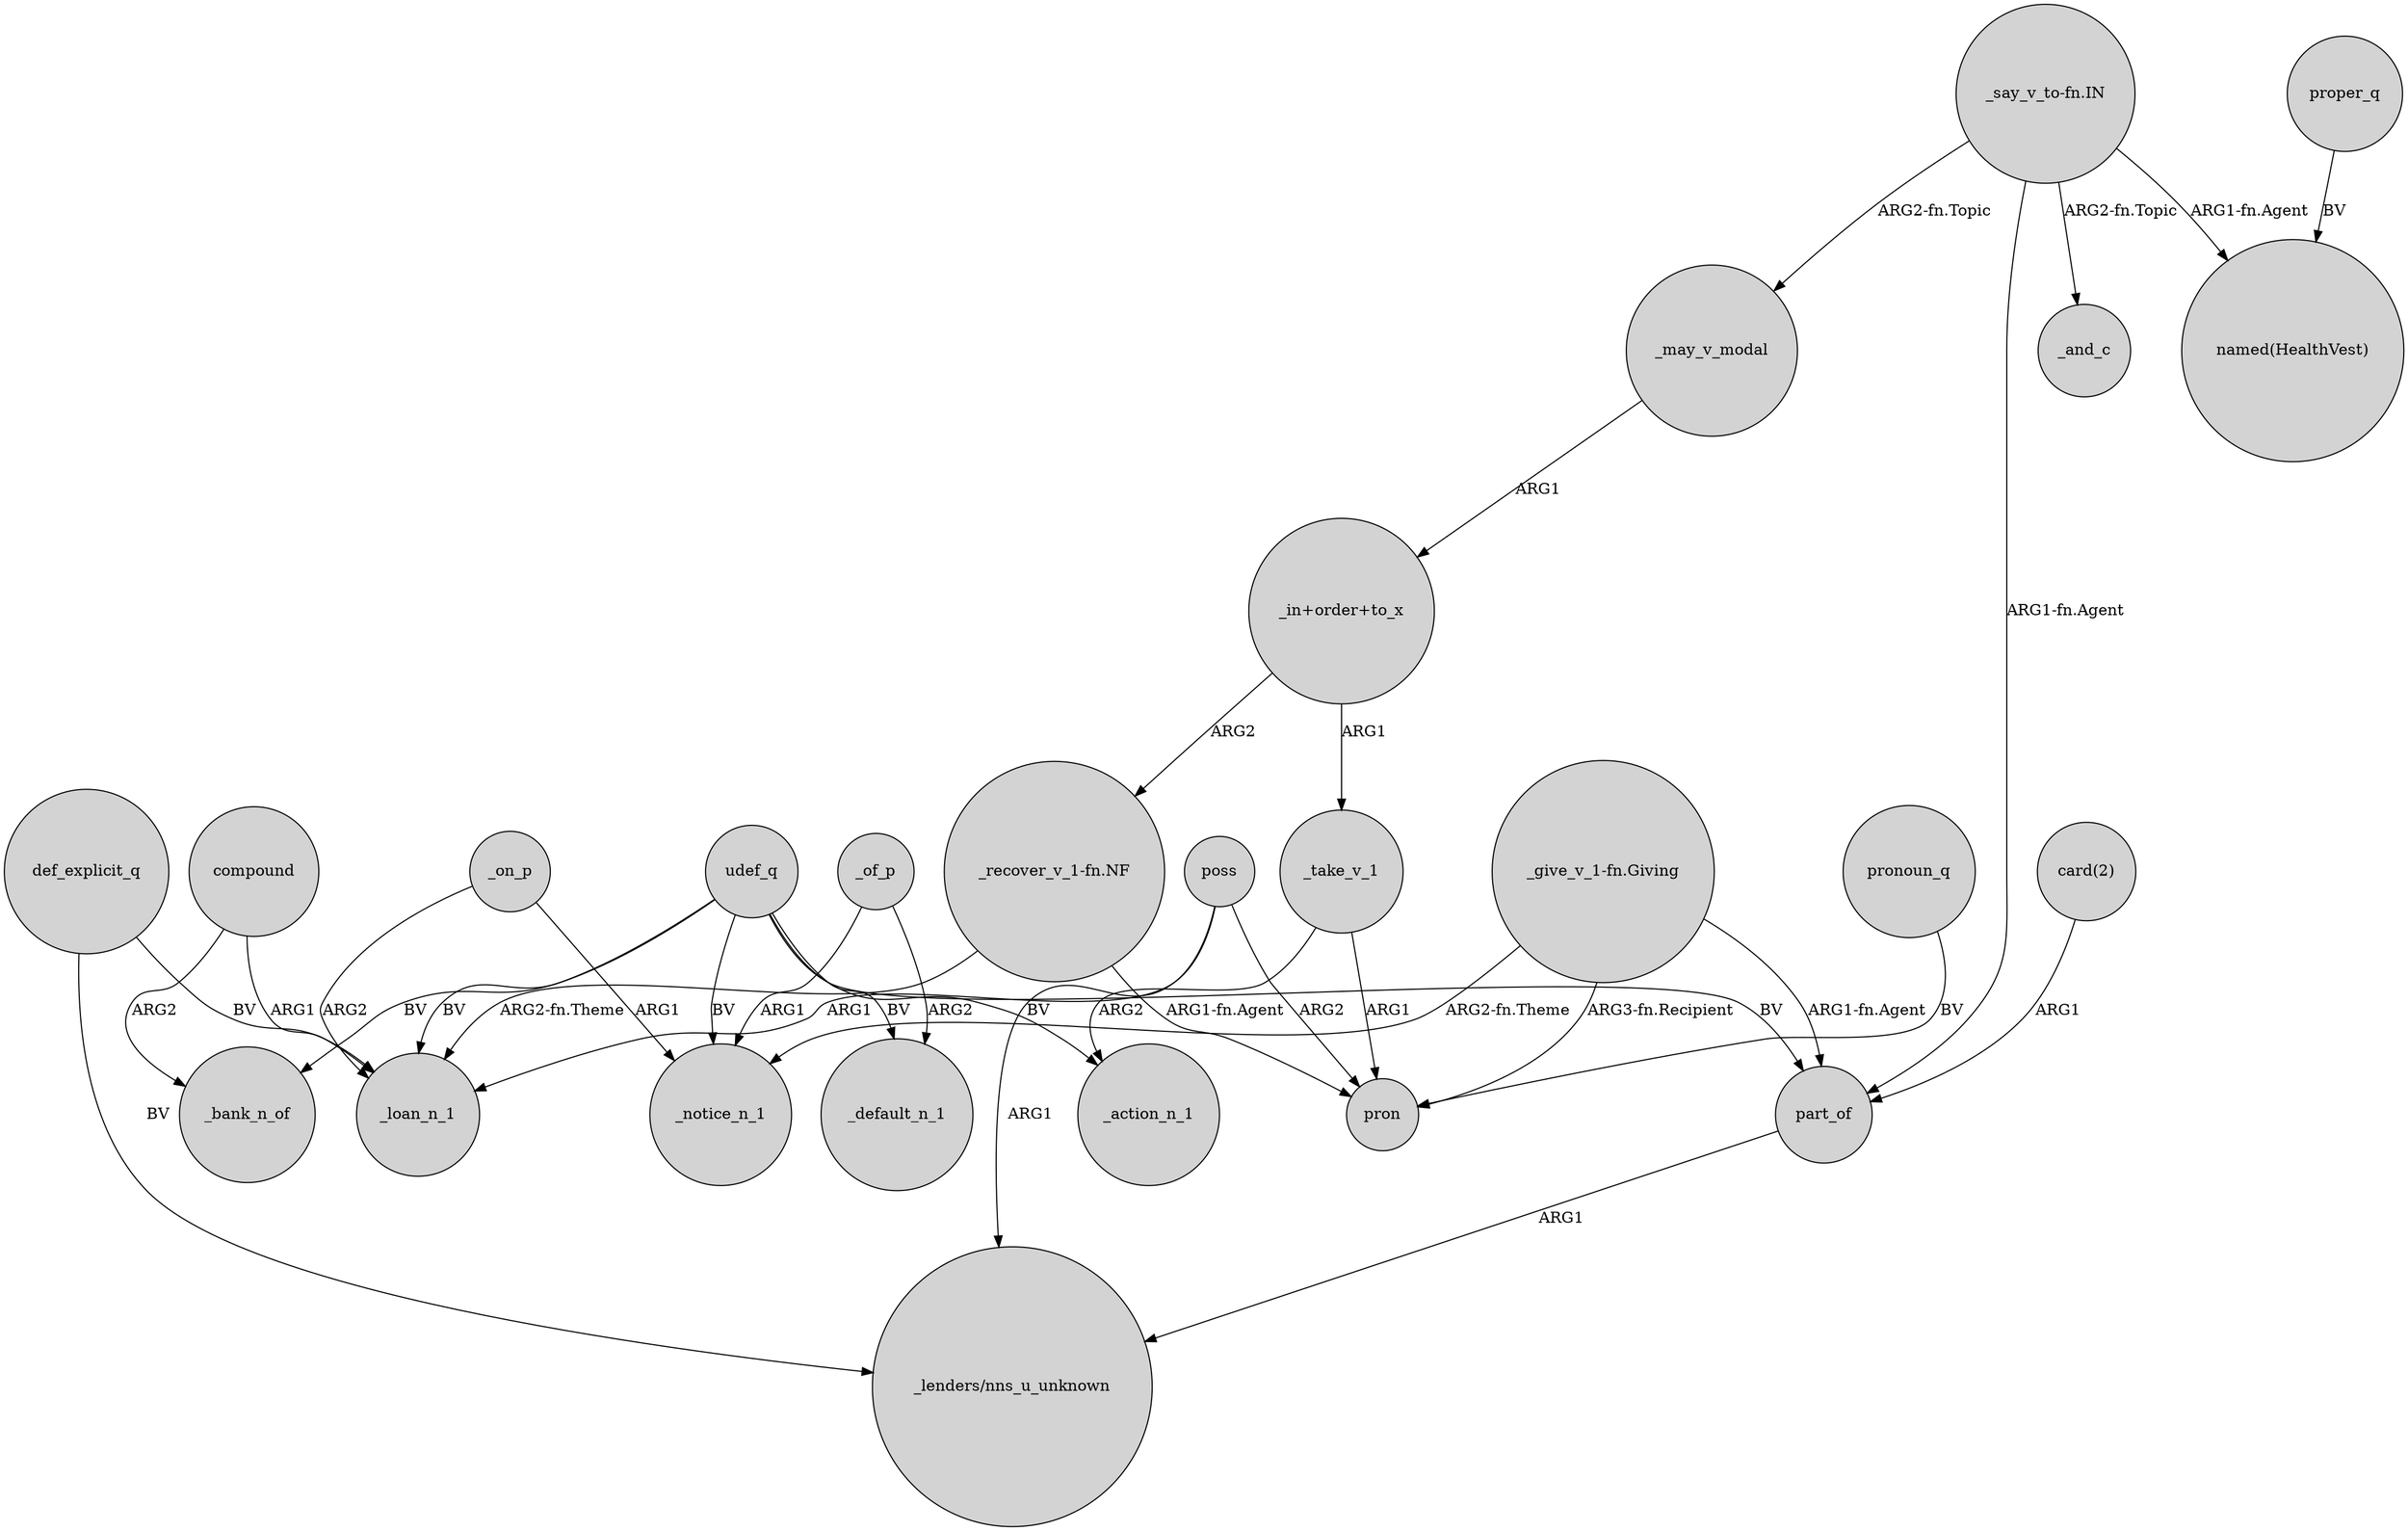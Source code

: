 digraph {
	node [shape=circle style=filled]
	def_explicit_q -> "_lenders/nns_u_unknown" [label=BV]
	compound -> _bank_n_of [label=ARG2]
	udef_q -> part_of [label=BV]
	_on_p -> _loan_n_1 [label=ARG2]
	poss -> pron [label=ARG2]
	udef_q -> _loan_n_1 [label=BV]
	_on_p -> _notice_n_1 [label=ARG1]
	def_explicit_q -> _loan_n_1 [label=BV]
	udef_q -> _default_n_1 [label=BV]
	"card(2)" -> part_of [label=ARG1]
	"_say_v_to-fn.IN" -> part_of [label="ARG1-fn.Agent"]
	_may_v_modal -> "_in+order+to_x" [label=ARG1]
	_take_v_1 -> pron [label=ARG1]
	"_give_v_1-fn.Giving" -> part_of [label="ARG1-fn.Agent"]
	_take_v_1 -> _action_n_1 [label=ARG2]
	pronoun_q -> pron [label=BV]
	"_say_v_to-fn.IN" -> _may_v_modal [label="ARG2-fn.Topic"]
	"_in+order+to_x" -> "_recover_v_1-fn.NF" [label=ARG2]
	_of_p -> _notice_n_1 [label=ARG1]
	poss -> "_lenders/nns_u_unknown" [label=ARG1]
	"_say_v_to-fn.IN" -> _and_c [label="ARG2-fn.Topic"]
	"_give_v_1-fn.Giving" -> _notice_n_1 [label="ARG2-fn.Theme"]
	compound -> _loan_n_1 [label=ARG1]
	"_recover_v_1-fn.NF" -> _loan_n_1 [label="ARG2-fn.Theme"]
	udef_q -> _notice_n_1 [label=BV]
	udef_q -> _bank_n_of [label=BV]
	"_in+order+to_x" -> _take_v_1 [label=ARG1]
	"_recover_v_1-fn.NF" -> pron [label="ARG1-fn.Agent"]
	udef_q -> _action_n_1 [label=BV]
	"_say_v_to-fn.IN" -> "named(HealthVest)" [label="ARG1-fn.Agent"]
	part_of -> "_lenders/nns_u_unknown" [label=ARG1]
	poss -> _loan_n_1 [label=ARG1]
	proper_q -> "named(HealthVest)" [label=BV]
	_of_p -> _default_n_1 [label=ARG2]
	"_give_v_1-fn.Giving" -> pron [label="ARG3-fn.Recipient"]
}
